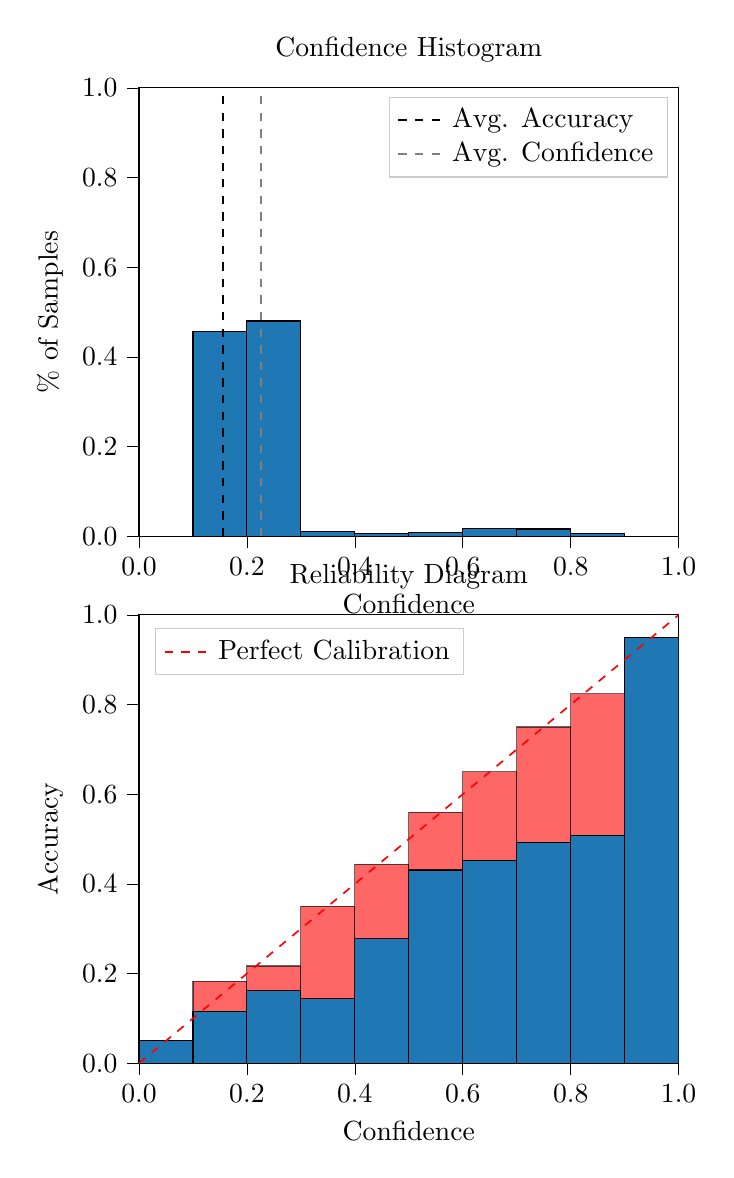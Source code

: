 % This file was created by tikzplotlib v0.9.8.
\begin{tikzpicture}

\definecolor{color0}{rgb}{0.122,0.467,0.706}

\begin{groupplot}[group style={group size=1 by 2}]
\nextgroupplot[
legend cell align={left},
legend style={fill opacity=0.8, draw opacity=1, text opacity=1, draw=white!80!black},
tick align=outside,
tick pos=left,
title={Confidence Histogram},
x grid style={white!69.02!black},
xlabel={Confidence},
xmin=0, xmax=1,
xtick style={color=black},
xtick={0,0.2,0.4,0.6,0.8,1},
xticklabels={0.0,0.2,0.4,0.6,0.8,1.0},
y grid style={white!69.02!black},
ylabel={\% of Samples},
ymin=0, ymax=1,
ytick style={color=black},
ytick={0,0.2,0.4,0.6,0.8,1},
yticklabels={0.0,0.2,0.4,0.6,0.8,1.0}
]
\draw[draw=black,fill=color0] (axis cs:-6.939e-18,0) rectangle (axis cs:0.1,0);
\draw[draw=black,fill=color0] (axis cs:0.1,0) rectangle (axis cs:0.2,0.456);
\draw[draw=black,fill=color0] (axis cs:0.2,0) rectangle (axis cs:0.3,0.48);
\draw[draw=black,fill=color0] (axis cs:0.3,0) rectangle (axis cs:0.4,0.01);
\draw[draw=black,fill=color0] (axis cs:0.4,0) rectangle (axis cs:0.5,0.006);
\draw[draw=black,fill=color0] (axis cs:0.5,0) rectangle (axis cs:0.6,0.008);
\draw[draw=black,fill=color0] (axis cs:0.6,0) rectangle (axis cs:0.7,0.017);
\draw[draw=black,fill=color0] (axis cs:0.7,0) rectangle (axis cs:0.8,0.016);
\draw[draw=black,fill=color0] (axis cs:0.8,0) rectangle (axis cs:0.9,0.006);
\draw[draw=black,fill=color0] (axis cs:0.9,0) rectangle (axis cs:1,0);
\addplot [semithick, black, dashed]
table {%
0.156 0
0.156 1
};
\addlegendentry{Avg. Accuracy}
\addplot [semithick, white!50.196!black, dashed]
table {%
0.226 0
0.226 1
};
\addlegendentry{Avg. Confidence}

\nextgroupplot[
legend cell align={left},
legend style={
  fill opacity=0.8,
  draw opacity=1,
  text opacity=1,
  at={(0.03,0.97)},
  anchor=north west,
  draw=white!80!black
},
tick align=outside,
tick pos=left,
title={Reliability Diagram},
x grid style={white!69.02!black},
xlabel={Confidence},
xmin=0, xmax=1,
xtick style={color=black},
xtick={0,0.2,0.4,0.6,0.8,1},
xticklabels={0.0,0.2,0.4,0.6,0.8,1.0},
y grid style={white!69.02!black},
ylabel={Accuracy},
ymin=0, ymax=1,
ytick style={color=black},
ytick={0,0.2,0.4,0.6,0.8,1},
yticklabels={0.0,0.2,0.4,0.6,0.8,1.0}
]
\draw[draw=black,fill=color0] (axis cs:-6.939e-18,0) rectangle (axis cs:0.1,0.05);
\draw[draw=black,fill=color0] (axis cs:0.1,0) rectangle (axis cs:0.2,0.116);
\draw[draw=black,fill=color0] (axis cs:0.2,0) rectangle (axis cs:0.3,0.162);
\draw[draw=black,fill=color0] (axis cs:0.3,0) rectangle (axis cs:0.4,0.144);
\draw[draw=black,fill=color0] (axis cs:0.4,0) rectangle (axis cs:0.5,0.278);
\draw[draw=black,fill=color0] (axis cs:0.5,0) rectangle (axis cs:0.6,0.431);
\draw[draw=black,fill=color0] (axis cs:0.6,0) rectangle (axis cs:0.7,0.453);
\draw[draw=black,fill=color0] (axis cs:0.7,0) rectangle (axis cs:0.8,0.493);
\draw[draw=black,fill=color0] (axis cs:0.8,0) rectangle (axis cs:0.9,0.509);
\draw[draw=black,fill=color0] (axis cs:0.9,0) rectangle (axis cs:1,0.95);
\draw[draw=black,fill=red,opacity=0.6] (axis cs:-6.939e-18,0.05) rectangle (axis cs:0.1,0.05);
\draw[draw=black,fill=red,opacity=0.6] (axis cs:0.1,0.116) rectangle (axis cs:0.2,0.183);
\draw[draw=black,fill=red,opacity=0.6] (axis cs:0.2,0.162) rectangle (axis cs:0.3,0.217);
\draw[draw=black,fill=red,opacity=0.6] (axis cs:0.3,0.144) rectangle (axis cs:0.4,0.35);
\draw[draw=black,fill=red,opacity=0.6] (axis cs:0.4,0.278) rectangle (axis cs:0.5,0.444);
\draw[draw=black,fill=red,opacity=0.6] (axis cs:0.5,0.431) rectangle (axis cs:0.6,0.56);
\draw[draw=black,fill=red,opacity=0.6] (axis cs:0.6,0.453) rectangle (axis cs:0.7,0.65);
\draw[draw=black,fill=red,opacity=0.6] (axis cs:0.7,0.493) rectangle (axis cs:0.8,0.75);
\draw[draw=black,fill=red,opacity=0.6] (axis cs:0.8,0.509) rectangle (axis cs:0.9,0.824);
\draw[draw=black,fill=red,opacity=0.6] (axis cs:0.9,0.95) rectangle (axis cs:1,0.95);
\addplot [semithick, red, dashed]
table {%
0 0
1 1
};
\addlegendentry{Perfect Calibration}
\end{groupplot}

\end{tikzpicture}
